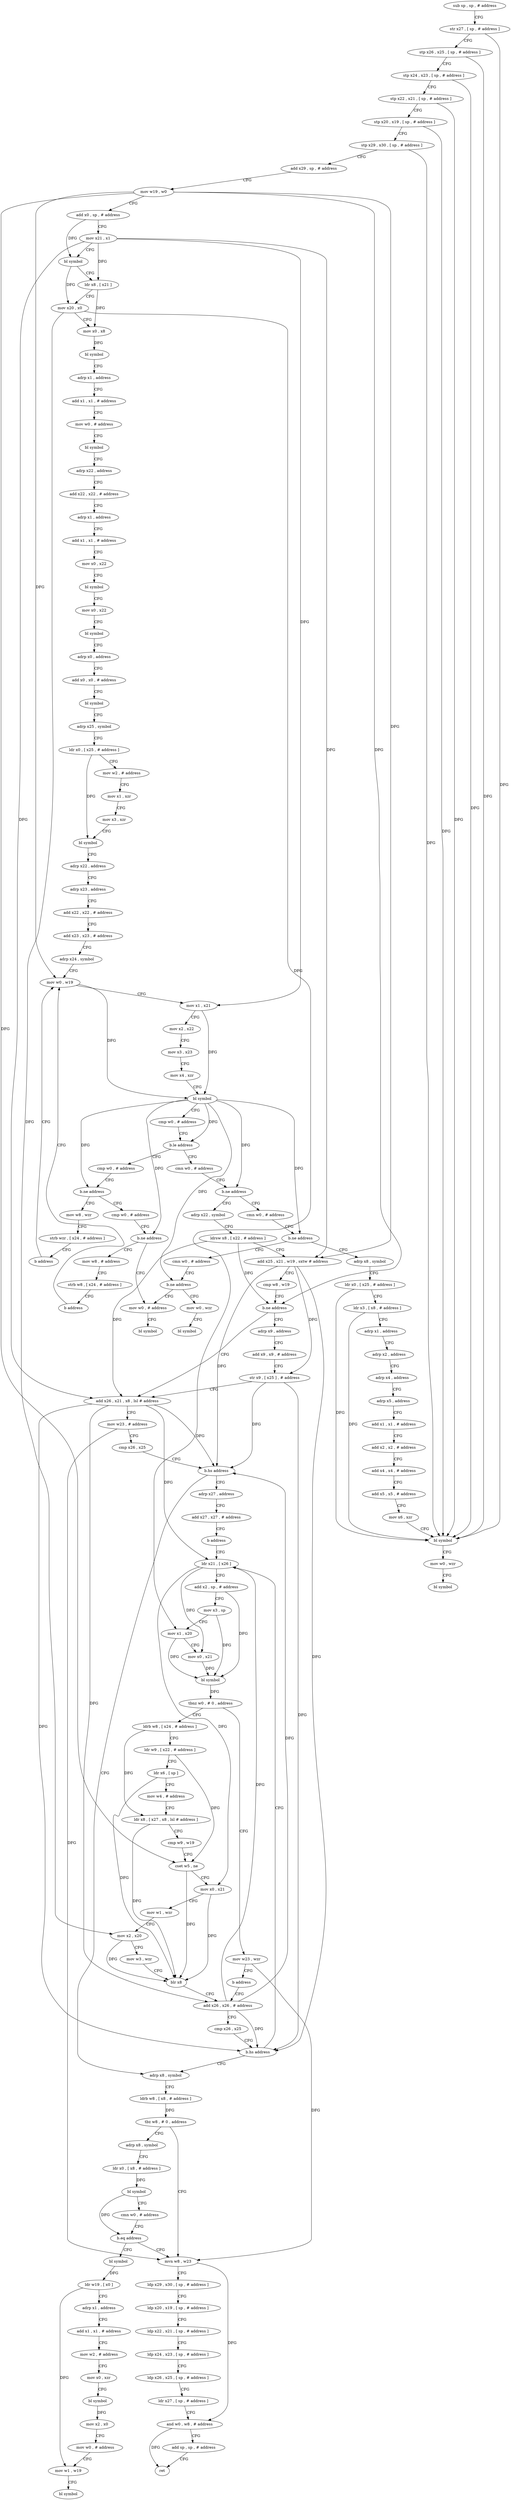 digraph "func" {
"4202200" [label = "sub sp , sp , # address" ]
"4202204" [label = "str x27 , [ sp , # address ]" ]
"4202208" [label = "stp x26 , x25 , [ sp , # address ]" ]
"4202212" [label = "stp x24 , x23 , [ sp , # address ]" ]
"4202216" [label = "stp x22 , x21 , [ sp , # address ]" ]
"4202220" [label = "stp x20 , x19 , [ sp , # address ]" ]
"4202224" [label = "stp x29 , x30 , [ sp , # address ]" ]
"4202228" [label = "add x29 , sp , # address" ]
"4202232" [label = "mov w19 , w0" ]
"4202236" [label = "add x0 , sp , # address" ]
"4202240" [label = "mov x21 , x1" ]
"4202244" [label = "bl symbol" ]
"4202248" [label = "ldr x8 , [ x21 ]" ]
"4202252" [label = "mov x20 , x0" ]
"4202256" [label = "mov x0 , x8" ]
"4202260" [label = "bl symbol" ]
"4202264" [label = "adrp x1 , address" ]
"4202268" [label = "add x1 , x1 , # address" ]
"4202272" [label = "mov w0 , # address" ]
"4202276" [label = "bl symbol" ]
"4202280" [label = "adrp x22 , address" ]
"4202284" [label = "add x22 , x22 , # address" ]
"4202288" [label = "adrp x1 , address" ]
"4202292" [label = "add x1 , x1 , # address" ]
"4202296" [label = "mov x0 , x22" ]
"4202300" [label = "bl symbol" ]
"4202304" [label = "mov x0 , x22" ]
"4202308" [label = "bl symbol" ]
"4202312" [label = "adrp x0 , address" ]
"4202316" [label = "add x0 , x0 , # address" ]
"4202320" [label = "bl symbol" ]
"4202324" [label = "adrp x25 , symbol" ]
"4202328" [label = "ldr x0 , [ x25 , # address ]" ]
"4202332" [label = "mov w2 , # address" ]
"4202336" [label = "mov x1 , xzr" ]
"4202340" [label = "mov x3 , xzr" ]
"4202344" [label = "bl symbol" ]
"4202348" [label = "adrp x22 , address" ]
"4202352" [label = "adrp x23 , address" ]
"4202356" [label = "add x22 , x22 , # address" ]
"4202360" [label = "add x23 , x23 , # address" ]
"4202364" [label = "adrp x24 , symbol" ]
"4202368" [label = "mov w0 , w19" ]
"4202440" [label = "cmn w0 , # address" ]
"4202444" [label = "b.ne address" ]
"4202676" [label = "cmn w0 , # address" ]
"4202448" [label = "adrp x22 , symbol" ]
"4202400" [label = "cmp w0 , # address" ]
"4202404" [label = "b.ne address" ]
"4202420" [label = "cmp w0 , # address" ]
"4202408" [label = "mov w8 , wzr" ]
"4202680" [label = "b.ne address" ]
"4202744" [label = "cmn w0 , # address" ]
"4202684" [label = "adrp x8 , symbol" ]
"4202452" [label = "ldrsw x8 , [ x22 , # address ]" ]
"4202456" [label = "add x25 , x21 , w19 , sxtw # address" ]
"4202460" [label = "cmp w8 , w19" ]
"4202464" [label = "b.ne address" ]
"4202480" [label = "add x26 , x21 , x8 , lsl # address" ]
"4202468" [label = "adrp x9 , address" ]
"4202424" [label = "b.ne address" ]
"4202760" [label = "mov w0 , # address" ]
"4202428" [label = "mov w8 , # address" ]
"4202412" [label = "strb wzr , [ x24 , # address ]" ]
"4202416" [label = "b address" ]
"4202748" [label = "b.ne address" ]
"4202752" [label = "mov w0 , wzr" ]
"4202688" [label = "ldr x0 , [ x25 , # address ]" ]
"4202692" [label = "ldr x3 , [ x8 , # address ]" ]
"4202696" [label = "adrp x1 , address" ]
"4202700" [label = "adrp x2 , address" ]
"4202704" [label = "adrp x4 , address" ]
"4202708" [label = "adrp x5 , address" ]
"4202712" [label = "add x1 , x1 , # address" ]
"4202716" [label = "add x2 , x2 , # address" ]
"4202720" [label = "add x4 , x4 , # address" ]
"4202724" [label = "add x5 , x5 , # address" ]
"4202728" [label = "mov x6 , xzr" ]
"4202732" [label = "bl symbol" ]
"4202736" [label = "mov w0 , wzr" ]
"4202740" [label = "bl symbol" ]
"4202484" [label = "mov w23 , # address" ]
"4202488" [label = "cmp x26 , x25" ]
"4202492" [label = "b.hs address" ]
"4202604" [label = "adrp x8 , symbol" ]
"4202496" [label = "adrp x27 , address" ]
"4202472" [label = "add x9 , x9 , # address" ]
"4202476" [label = "str x9 , [ x25 ] , # address" ]
"4202764" [label = "bl symbol" ]
"4202432" [label = "strb w8 , [ x24 , # address ]" ]
"4202436" [label = "b address" ]
"4202372" [label = "mov x1 , x21" ]
"4202376" [label = "mov x2 , x22" ]
"4202380" [label = "mov x3 , x23" ]
"4202384" [label = "mov x4 , xzr" ]
"4202388" [label = "bl symbol" ]
"4202392" [label = "cmp w0 , # address" ]
"4202396" [label = "b.le address" ]
"4202756" [label = "bl symbol" ]
"4202608" [label = "ldrb w8 , [ x8 , # address ]" ]
"4202612" [label = "tbz w8 , # 0 , address" ]
"4202636" [label = "mvn w8 , w23" ]
"4202616" [label = "adrp x8 , symbol" ]
"4202500" [label = "add x27 , x27 , # address" ]
"4202504" [label = "b address" ]
"4202568" [label = "ldr x21 , [ x26 ]" ]
"4202640" [label = "ldp x29 , x30 , [ sp , # address ]" ]
"4202644" [label = "ldp x20 , x19 , [ sp , # address ]" ]
"4202648" [label = "ldp x22 , x21 , [ sp , # address ]" ]
"4202652" [label = "ldp x24 , x23 , [ sp , # address ]" ]
"4202656" [label = "ldp x26 , x25 , [ sp , # address ]" ]
"4202660" [label = "ldr x27 , [ sp , # address ]" ]
"4202664" [label = "and w0 , w8 , # address" ]
"4202668" [label = "add sp , sp , # address" ]
"4202672" [label = "ret" ]
"4202620" [label = "ldr x0 , [ x8 , # address ]" ]
"4202624" [label = "bl symbol" ]
"4202628" [label = "cmn w0 , # address" ]
"4202632" [label = "b.eq address" ]
"4202768" [label = "bl symbol" ]
"4202572" [label = "add x2 , sp , # address" ]
"4202576" [label = "mov x3 , sp" ]
"4202580" [label = "mov x1 , x20" ]
"4202584" [label = "mov x0 , x21" ]
"4202588" [label = "bl symbol" ]
"4202592" [label = "tbnz w0 , # 0 , address" ]
"4202508" [label = "ldrb w8 , [ x24 , # address ]" ]
"4202596" [label = "mov w23 , wzr" ]
"4202772" [label = "ldr w19 , [ x0 ]" ]
"4202776" [label = "adrp x1 , address" ]
"4202780" [label = "add x1 , x1 , # address" ]
"4202784" [label = "mov w2 , # address" ]
"4202788" [label = "mov x0 , xzr" ]
"4202792" [label = "bl symbol" ]
"4202796" [label = "mov x2 , x0" ]
"4202800" [label = "mov w0 , # address" ]
"4202804" [label = "mov w1 , w19" ]
"4202808" [label = "bl symbol" ]
"4202512" [label = "ldr w9 , [ x22 , # address ]" ]
"4202516" [label = "ldr x6 , [ sp ]" ]
"4202520" [label = "mov w4 , # address" ]
"4202524" [label = "ldr x8 , [ x27 , x8 , lsl # address ]" ]
"4202528" [label = "cmp w9 , w19" ]
"4202532" [label = "cset w5 , ne" ]
"4202536" [label = "mov x0 , x21" ]
"4202540" [label = "mov w1 , wzr" ]
"4202544" [label = "mov x2 , x20" ]
"4202548" [label = "mov w3 , wzr" ]
"4202552" [label = "blr x8" ]
"4202556" [label = "add x26 , x26 , # address" ]
"4202600" [label = "b address" ]
"4202560" [label = "cmp x26 , x25" ]
"4202564" [label = "b.hs address" ]
"4202200" -> "4202204" [ label = "CFG" ]
"4202204" -> "4202208" [ label = "CFG" ]
"4202204" -> "4202732" [ label = "DFG" ]
"4202208" -> "4202212" [ label = "CFG" ]
"4202208" -> "4202732" [ label = "DFG" ]
"4202212" -> "4202216" [ label = "CFG" ]
"4202212" -> "4202732" [ label = "DFG" ]
"4202216" -> "4202220" [ label = "CFG" ]
"4202216" -> "4202732" [ label = "DFG" ]
"4202220" -> "4202224" [ label = "CFG" ]
"4202220" -> "4202732" [ label = "DFG" ]
"4202224" -> "4202228" [ label = "CFG" ]
"4202224" -> "4202732" [ label = "DFG" ]
"4202228" -> "4202232" [ label = "CFG" ]
"4202232" -> "4202236" [ label = "CFG" ]
"4202232" -> "4202368" [ label = "DFG" ]
"4202232" -> "4202456" [ label = "DFG" ]
"4202232" -> "4202464" [ label = "DFG" ]
"4202232" -> "4202532" [ label = "DFG" ]
"4202236" -> "4202240" [ label = "CFG" ]
"4202236" -> "4202244" [ label = "DFG" ]
"4202240" -> "4202244" [ label = "CFG" ]
"4202240" -> "4202248" [ label = "DFG" ]
"4202240" -> "4202372" [ label = "DFG" ]
"4202240" -> "4202456" [ label = "DFG" ]
"4202240" -> "4202480" [ label = "DFG" ]
"4202244" -> "4202248" [ label = "CFG" ]
"4202244" -> "4202252" [ label = "DFG" ]
"4202248" -> "4202252" [ label = "CFG" ]
"4202248" -> "4202256" [ label = "DFG" ]
"4202252" -> "4202256" [ label = "CFG" ]
"4202252" -> "4202580" [ label = "DFG" ]
"4202252" -> "4202544" [ label = "DFG" ]
"4202256" -> "4202260" [ label = "DFG" ]
"4202260" -> "4202264" [ label = "CFG" ]
"4202264" -> "4202268" [ label = "CFG" ]
"4202268" -> "4202272" [ label = "CFG" ]
"4202272" -> "4202276" [ label = "CFG" ]
"4202276" -> "4202280" [ label = "CFG" ]
"4202280" -> "4202284" [ label = "CFG" ]
"4202284" -> "4202288" [ label = "CFG" ]
"4202288" -> "4202292" [ label = "CFG" ]
"4202292" -> "4202296" [ label = "CFG" ]
"4202296" -> "4202300" [ label = "CFG" ]
"4202300" -> "4202304" [ label = "CFG" ]
"4202304" -> "4202308" [ label = "CFG" ]
"4202308" -> "4202312" [ label = "CFG" ]
"4202312" -> "4202316" [ label = "CFG" ]
"4202316" -> "4202320" [ label = "CFG" ]
"4202320" -> "4202324" [ label = "CFG" ]
"4202324" -> "4202328" [ label = "CFG" ]
"4202328" -> "4202332" [ label = "CFG" ]
"4202328" -> "4202344" [ label = "DFG" ]
"4202332" -> "4202336" [ label = "CFG" ]
"4202336" -> "4202340" [ label = "CFG" ]
"4202340" -> "4202344" [ label = "CFG" ]
"4202344" -> "4202348" [ label = "CFG" ]
"4202348" -> "4202352" [ label = "CFG" ]
"4202352" -> "4202356" [ label = "CFG" ]
"4202356" -> "4202360" [ label = "CFG" ]
"4202360" -> "4202364" [ label = "CFG" ]
"4202364" -> "4202368" [ label = "CFG" ]
"4202368" -> "4202372" [ label = "CFG" ]
"4202368" -> "4202388" [ label = "DFG" ]
"4202440" -> "4202444" [ label = "CFG" ]
"4202444" -> "4202676" [ label = "CFG" ]
"4202444" -> "4202448" [ label = "CFG" ]
"4202676" -> "4202680" [ label = "CFG" ]
"4202448" -> "4202452" [ label = "CFG" ]
"4202400" -> "4202404" [ label = "CFG" ]
"4202404" -> "4202420" [ label = "CFG" ]
"4202404" -> "4202408" [ label = "CFG" ]
"4202420" -> "4202424" [ label = "CFG" ]
"4202408" -> "4202412" [ label = "CFG" ]
"4202680" -> "4202744" [ label = "CFG" ]
"4202680" -> "4202684" [ label = "CFG" ]
"4202744" -> "4202748" [ label = "CFG" ]
"4202684" -> "4202688" [ label = "CFG" ]
"4202452" -> "4202456" [ label = "CFG" ]
"4202452" -> "4202464" [ label = "DFG" ]
"4202452" -> "4202480" [ label = "DFG" ]
"4202456" -> "4202460" [ label = "CFG" ]
"4202456" -> "4202492" [ label = "DFG" ]
"4202456" -> "4202476" [ label = "DFG" ]
"4202456" -> "4202564" [ label = "DFG" ]
"4202460" -> "4202464" [ label = "CFG" ]
"4202464" -> "4202480" [ label = "CFG" ]
"4202464" -> "4202468" [ label = "CFG" ]
"4202480" -> "4202484" [ label = "CFG" ]
"4202480" -> "4202492" [ label = "DFG" ]
"4202480" -> "4202568" [ label = "DFG" ]
"4202480" -> "4202556" [ label = "DFG" ]
"4202480" -> "4202564" [ label = "DFG" ]
"4202468" -> "4202472" [ label = "CFG" ]
"4202424" -> "4202760" [ label = "CFG" ]
"4202424" -> "4202428" [ label = "CFG" ]
"4202760" -> "4202764" [ label = "CFG" ]
"4202428" -> "4202432" [ label = "CFG" ]
"4202412" -> "4202416" [ label = "CFG" ]
"4202416" -> "4202368" [ label = "CFG" ]
"4202748" -> "4202760" [ label = "CFG" ]
"4202748" -> "4202752" [ label = "CFG" ]
"4202752" -> "4202756" [ label = "CFG" ]
"4202688" -> "4202692" [ label = "CFG" ]
"4202688" -> "4202732" [ label = "DFG" ]
"4202692" -> "4202696" [ label = "CFG" ]
"4202692" -> "4202732" [ label = "DFG" ]
"4202696" -> "4202700" [ label = "CFG" ]
"4202700" -> "4202704" [ label = "CFG" ]
"4202704" -> "4202708" [ label = "CFG" ]
"4202708" -> "4202712" [ label = "CFG" ]
"4202712" -> "4202716" [ label = "CFG" ]
"4202716" -> "4202720" [ label = "CFG" ]
"4202720" -> "4202724" [ label = "CFG" ]
"4202724" -> "4202728" [ label = "CFG" ]
"4202728" -> "4202732" [ label = "CFG" ]
"4202732" -> "4202736" [ label = "CFG" ]
"4202736" -> "4202740" [ label = "CFG" ]
"4202484" -> "4202488" [ label = "CFG" ]
"4202484" -> "4202636" [ label = "DFG" ]
"4202488" -> "4202492" [ label = "CFG" ]
"4202492" -> "4202604" [ label = "CFG" ]
"4202492" -> "4202496" [ label = "CFG" ]
"4202604" -> "4202608" [ label = "CFG" ]
"4202496" -> "4202500" [ label = "CFG" ]
"4202472" -> "4202476" [ label = "CFG" ]
"4202476" -> "4202480" [ label = "CFG" ]
"4202476" -> "4202492" [ label = "DFG" ]
"4202476" -> "4202564" [ label = "DFG" ]
"4202432" -> "4202436" [ label = "CFG" ]
"4202436" -> "4202368" [ label = "CFG" ]
"4202372" -> "4202376" [ label = "CFG" ]
"4202372" -> "4202388" [ label = "DFG" ]
"4202376" -> "4202380" [ label = "CFG" ]
"4202380" -> "4202384" [ label = "CFG" ]
"4202384" -> "4202388" [ label = "CFG" ]
"4202388" -> "4202392" [ label = "CFG" ]
"4202388" -> "4202396" [ label = "DFG" ]
"4202388" -> "4202444" [ label = "DFG" ]
"4202388" -> "4202404" [ label = "DFG" ]
"4202388" -> "4202680" [ label = "DFG" ]
"4202388" -> "4202424" [ label = "DFG" ]
"4202388" -> "4202748" [ label = "DFG" ]
"4202392" -> "4202396" [ label = "CFG" ]
"4202396" -> "4202440" [ label = "CFG" ]
"4202396" -> "4202400" [ label = "CFG" ]
"4202608" -> "4202612" [ label = "DFG" ]
"4202612" -> "4202636" [ label = "CFG" ]
"4202612" -> "4202616" [ label = "CFG" ]
"4202636" -> "4202640" [ label = "CFG" ]
"4202636" -> "4202664" [ label = "DFG" ]
"4202616" -> "4202620" [ label = "CFG" ]
"4202500" -> "4202504" [ label = "CFG" ]
"4202504" -> "4202568" [ label = "CFG" ]
"4202568" -> "4202572" [ label = "CFG" ]
"4202568" -> "4202584" [ label = "DFG" ]
"4202568" -> "4202536" [ label = "DFG" ]
"4202640" -> "4202644" [ label = "CFG" ]
"4202644" -> "4202648" [ label = "CFG" ]
"4202648" -> "4202652" [ label = "CFG" ]
"4202652" -> "4202656" [ label = "CFG" ]
"4202656" -> "4202660" [ label = "CFG" ]
"4202660" -> "4202664" [ label = "CFG" ]
"4202664" -> "4202668" [ label = "CFG" ]
"4202664" -> "4202672" [ label = "DFG" ]
"4202668" -> "4202672" [ label = "CFG" ]
"4202620" -> "4202624" [ label = "DFG" ]
"4202624" -> "4202628" [ label = "CFG" ]
"4202624" -> "4202632" [ label = "DFG" ]
"4202628" -> "4202632" [ label = "CFG" ]
"4202632" -> "4202768" [ label = "CFG" ]
"4202632" -> "4202636" [ label = "CFG" ]
"4202768" -> "4202772" [ label = "DFG" ]
"4202572" -> "4202576" [ label = "CFG" ]
"4202572" -> "4202588" [ label = "DFG" ]
"4202576" -> "4202580" [ label = "CFG" ]
"4202576" -> "4202588" [ label = "DFG" ]
"4202580" -> "4202584" [ label = "CFG" ]
"4202580" -> "4202588" [ label = "DFG" ]
"4202584" -> "4202588" [ label = "DFG" ]
"4202588" -> "4202592" [ label = "DFG" ]
"4202592" -> "4202508" [ label = "CFG" ]
"4202592" -> "4202596" [ label = "CFG" ]
"4202508" -> "4202512" [ label = "CFG" ]
"4202508" -> "4202524" [ label = "DFG" ]
"4202596" -> "4202600" [ label = "CFG" ]
"4202596" -> "4202636" [ label = "DFG" ]
"4202772" -> "4202776" [ label = "CFG" ]
"4202772" -> "4202804" [ label = "DFG" ]
"4202776" -> "4202780" [ label = "CFG" ]
"4202780" -> "4202784" [ label = "CFG" ]
"4202784" -> "4202788" [ label = "CFG" ]
"4202788" -> "4202792" [ label = "CFG" ]
"4202792" -> "4202796" [ label = "DFG" ]
"4202796" -> "4202800" [ label = "CFG" ]
"4202800" -> "4202804" [ label = "CFG" ]
"4202804" -> "4202808" [ label = "CFG" ]
"4202512" -> "4202516" [ label = "CFG" ]
"4202512" -> "4202532" [ label = "DFG" ]
"4202516" -> "4202520" [ label = "CFG" ]
"4202516" -> "4202552" [ label = "DFG" ]
"4202520" -> "4202524" [ label = "CFG" ]
"4202524" -> "4202528" [ label = "CFG" ]
"4202524" -> "4202552" [ label = "DFG" ]
"4202528" -> "4202532" [ label = "CFG" ]
"4202532" -> "4202536" [ label = "CFG" ]
"4202532" -> "4202552" [ label = "DFG" ]
"4202536" -> "4202540" [ label = "CFG" ]
"4202536" -> "4202552" [ label = "DFG" ]
"4202540" -> "4202544" [ label = "CFG" ]
"4202544" -> "4202548" [ label = "CFG" ]
"4202544" -> "4202552" [ label = "DFG" ]
"4202548" -> "4202552" [ label = "CFG" ]
"4202552" -> "4202556" [ label = "CFG" ]
"4202556" -> "4202560" [ label = "CFG" ]
"4202556" -> "4202568" [ label = "DFG" ]
"4202556" -> "4202492" [ label = "DFG" ]
"4202556" -> "4202564" [ label = "DFG" ]
"4202600" -> "4202556" [ label = "CFG" ]
"4202560" -> "4202564" [ label = "CFG" ]
"4202564" -> "4202604" [ label = "CFG" ]
"4202564" -> "4202568" [ label = "CFG" ]
}
